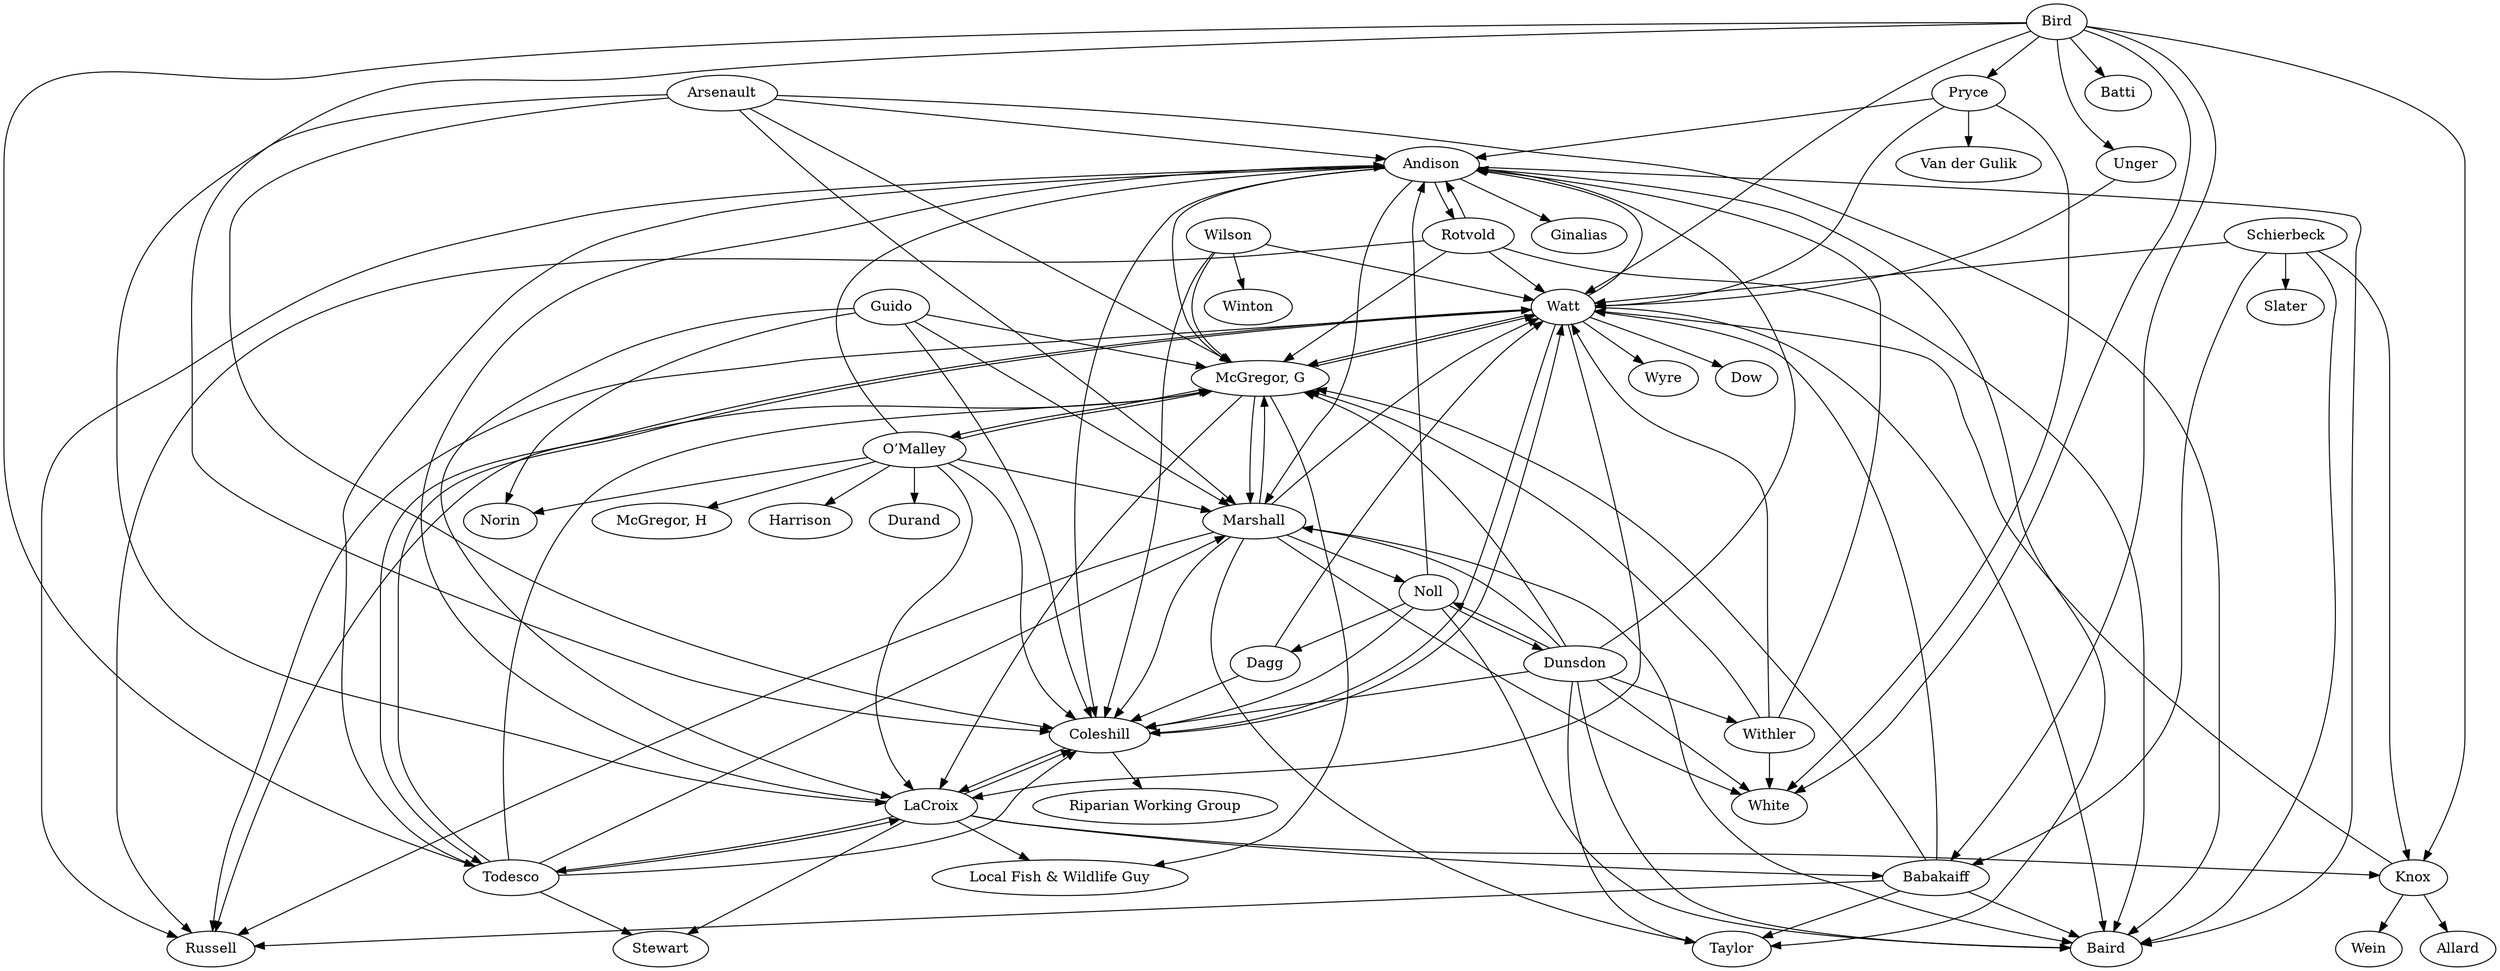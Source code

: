 

digraph anyrelation {
    overlap = false;

    // Node Properties

"Andison" -> "Ginalias"
"Andison" -> "Rotvold"
"Andison" -> "Taylor"
"Andison" -> "Baird"
"Andison" -> "Russell"
"Andison" -> "McGregor, G"
"Andison" -> "Coleshill"
"Andison" -> "Marshall"
"Arsenault" -> "Andison"
"Arsenault" -> "LaCroix"
"Arsenault" -> "Baird"
"Arsenault" -> "McGregor, G"
"Arsenault" -> "Coleshill"
"Arsenault" -> "Marshall"
"Babakaiff" -> "Watt"
"Babakaiff" -> "Taylor"
"Babakaiff" -> "Baird"
"Babakaiff" -> "Russell"
"Babakaiff" -> "McGregor, G"
"Bird" -> "Batti"
"Bird" -> "Todesco"
"Bird" -> "Unger"
"Bird" -> "White"
"Bird" -> "Pryce"
"Bird" -> "Watt"
"Bird" -> "Coleshill"
"Bird" -> "Babakaiff"
"Bird" -> "Knox"
"Coleshill" -> "Riparian Working Group"
"Coleshill" -> "LaCroix"
"Coleshill" -> "Watt"
"Dagg" -> "Watt"
"Dagg" -> "Coleshill"
"Dunsdon" -> "Withler"
"Dunsdon" -> "White"
"Dunsdon" -> "Andison"
"Dunsdon" -> "Noll"
"Dunsdon" -> "Taylor"
"Dunsdon" -> "Baird"
"Dunsdon" -> "McGregor, G"
"Dunsdon" -> "Coleshill"
"Dunsdon" -> "Marshall"
"Guido" -> "Norin"
"Guido" -> "McGregor, G"
"Guido" -> "LaCroix"
"Guido" -> "Coleshill"
"Guido" -> "Marshall"
"Knox" -> "Wein"
"Knox" -> "Allard"
"Knox" -> "Watt"
"LaCroix" -> "Stewart"
"LaCroix" -> "Local Fish & Wildlife Guy"
"LaCroix" -> "Todesco"
"LaCroix" -> "Babakaiff"
"LaCroix" -> "Knox"
"LaCroix" -> "Andison"
"LaCroix" -> "Coleshill"
"Marshall" -> "White"
"Marshall" -> "Watt"
"Marshall" -> "Noll"
"Marshall" -> "Taylor"
"Marshall" -> "Baird"
"Marshall" -> "Russell"
"Marshall" -> "McGregor, G"
"Marshall" -> "Coleshill"
"McGregor, G" -> "O’Malley"
"McGregor, G" -> "Local Fish & Wildlife Guy"
"McGregor, G" -> "LaCroix"
"McGregor, G" -> "Watt"
"McGregor, G" -> "Russell"
"McGregor, G" -> "Marshall"
"Noll" -> "Dunsdon"
"Noll" -> "Dagg"
"Noll" -> "Andison"
"Noll" -> "Baird"
"Noll" -> "Coleshill"
"O’Malley" -> "Harrison"
"O’Malley" -> "Durand"
"O’Malley" -> "McGregor, H"
"O’Malley" -> "Andison"
"O’Malley" -> "McGregor, G"
"O’Malley" -> "LaCroix"
"O’Malley" -> "Coleshill"
"O’Malley" -> "Marshall"
"O’Malley" -> "Norin"
"Pryce" -> "Van der Gulik"
"Pryce" -> "White"
"Pryce" -> "Watt"
"Pryce" -> "Andison"
"Rotvold" -> "Watt"
"Rotvold" -> "Andison"
"Rotvold" -> "Baird"
"Rotvold" -> "Russell"
"Rotvold" -> "McGregor, G"
"Schierbeck" -> "Slater"
"Schierbeck" -> "Watt"
"Schierbeck" -> "Baird"
"Schierbeck" -> "Babakaiff"
"Schierbeck" -> "Knox"
"Todesco" -> "Stewart"
"Todesco" -> "Watt"
"Todesco" -> "Andison"
"Todesco" -> "McGregor, G"
"Todesco" -> "LaCroix"
"Todesco" -> "Coleshill"
"Todesco" -> "Marshall"
"Unger" -> "Watt"
"Watt" -> "Wyre"
"Watt" -> "Dow"
"Watt" -> "Todesco"
"Watt" -> "Andison"
"Watt" -> "LaCroix"
"Watt" -> "Baird"
"Watt" -> "Russell"
"Watt" -> "McGregor, G"
"Watt" -> "Coleshill"
"Wilson" -> "Winton"
"Wilson" -> "Watt"
"Wilson" -> "McGregor, G"
"Wilson" -> "Coleshill"
"Withler" -> "White"
"Withler" -> "Watt"
"Withler" -> "Andison"
"Withler" -> "McGregor, G"

}